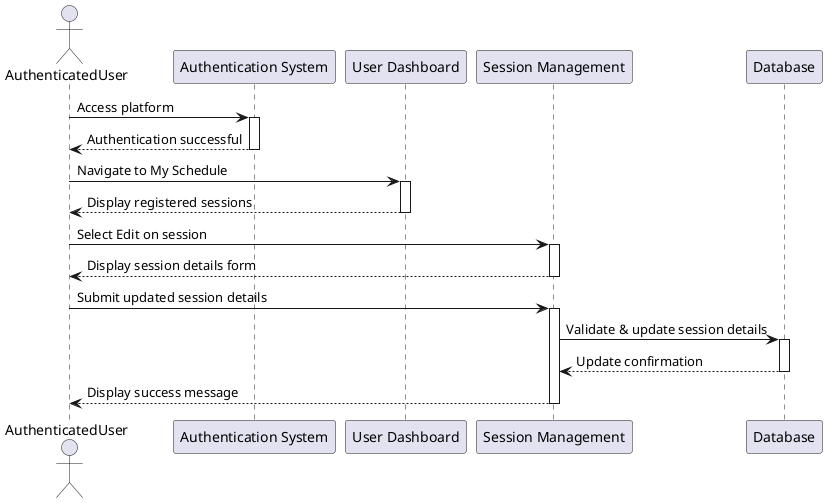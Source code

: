 @startuml
actor AuthenticatedUser as User
participant "Authentication System" as Auth
participant "User Dashboard" as Dashboard
participant "Session Management" as SessionMgmt
participant "Database" as DB

User -> Auth: Access platform
activate Auth
Auth --> User: Authentication successful
deactivate Auth

User -> Dashboard: Navigate to My Schedule
activate Dashboard
Dashboard --> User: Display registered sessions
deactivate Dashboard

User -> SessionMgmt: Select Edit on session
activate SessionMgmt
SessionMgmt --> User: Display session details form
deactivate SessionMgmt

User -> SessionMgmt: Submit updated session details
activate SessionMgmt
SessionMgmt -> DB: Validate & update session details
activate DB
DB --> SessionMgmt: Update confirmation
deactivate DB
SessionMgmt --> User: Display success message
deactivate SessionMgmt
@enduml
